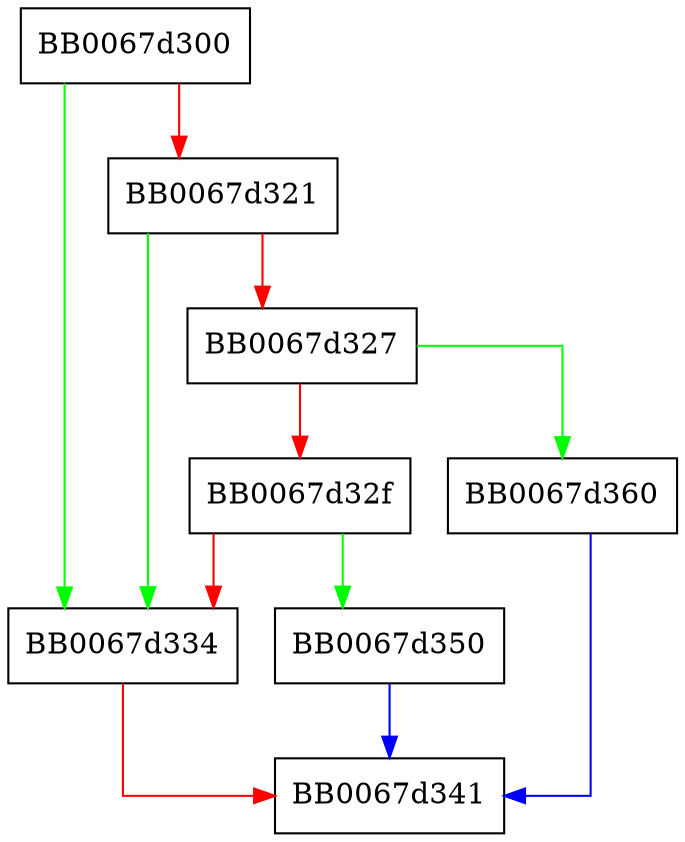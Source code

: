 digraph X509_gmtime_adj {
  node [shape="box"];
  graph [splines=ortho];
  BB0067d300 -> BB0067d334 [color="green"];
  BB0067d300 -> BB0067d321 [color="red"];
  BB0067d321 -> BB0067d334 [color="green"];
  BB0067d321 -> BB0067d327 [color="red"];
  BB0067d327 -> BB0067d360 [color="green"];
  BB0067d327 -> BB0067d32f [color="red"];
  BB0067d32f -> BB0067d350 [color="green"];
  BB0067d32f -> BB0067d334 [color="red"];
  BB0067d334 -> BB0067d341 [color="red"];
  BB0067d350 -> BB0067d341 [color="blue"];
  BB0067d360 -> BB0067d341 [color="blue"];
}